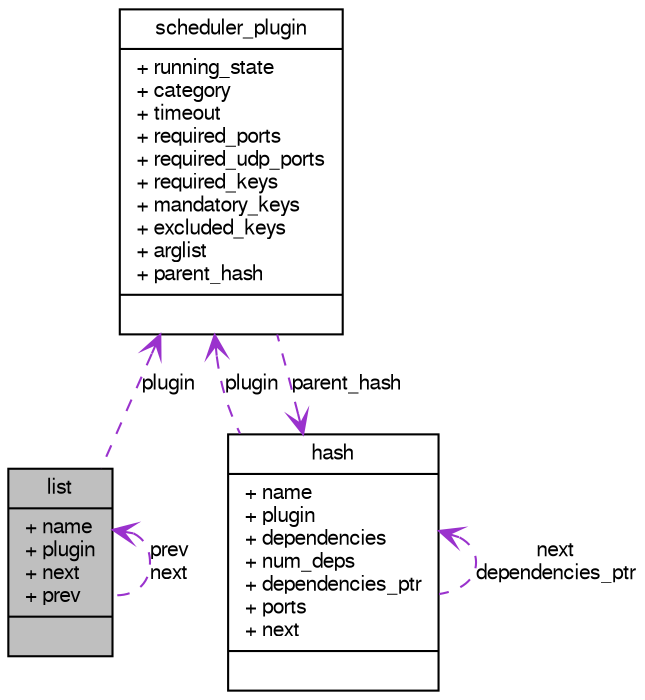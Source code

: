 digraph G
{
  bgcolor="transparent";
  edge [fontname="FreeSans",fontsize="10",labelfontname="FreeSans",labelfontsize="10"];
  node [fontname="FreeSans",fontsize="10",shape=record];
  Node1 [label="{list\n|+ name\l+ plugin\l+ next\l+ prev\l|}",height=0.2,width=0.4,color="black", fillcolor="grey75", style="filled" fontcolor="black"];
  Node2 -> Node1 [dir=back,color="darkorchid3",fontsize="10",style="dashed",label="plugin",arrowtail="open",fontname="FreeSans"];
  Node2 [label="{scheduler_plugin\n|+ running_state\l+ category\l+ timeout\l+ required_ports\l+ required_udp_ports\l+ required_keys\l+ mandatory_keys\l+ excluded_keys\l+ arglist\l+ parent_hash\l|}",height=0.2,width=0.4,color="black",URL="$structscheduler__plugin.html"];
  Node3 -> Node2 [dir=back,color="darkorchid3",fontsize="10",style="dashed",label="parent_hash",arrowtail="open",fontname="FreeSans"];
  Node3 [label="{hash\n|+ name\l+ plugin\l+ dependencies\l+ num_deps\l+ dependencies_ptr\l+ ports\l+ next\l|}",height=0.2,width=0.4,color="black",URL="$structhash.html"];
  Node2 -> Node3 [dir=back,color="darkorchid3",fontsize="10",style="dashed",label="plugin",arrowtail="open",fontname="FreeSans"];
  Node3 -> Node3 [dir=back,color="darkorchid3",fontsize="10",style="dashed",label="next\ndependencies_ptr",arrowtail="open",fontname="FreeSans"];
  Node1 -> Node1 [dir=back,color="darkorchid3",fontsize="10",style="dashed",label="prev\nnext",arrowtail="open",fontname="FreeSans"];
}
